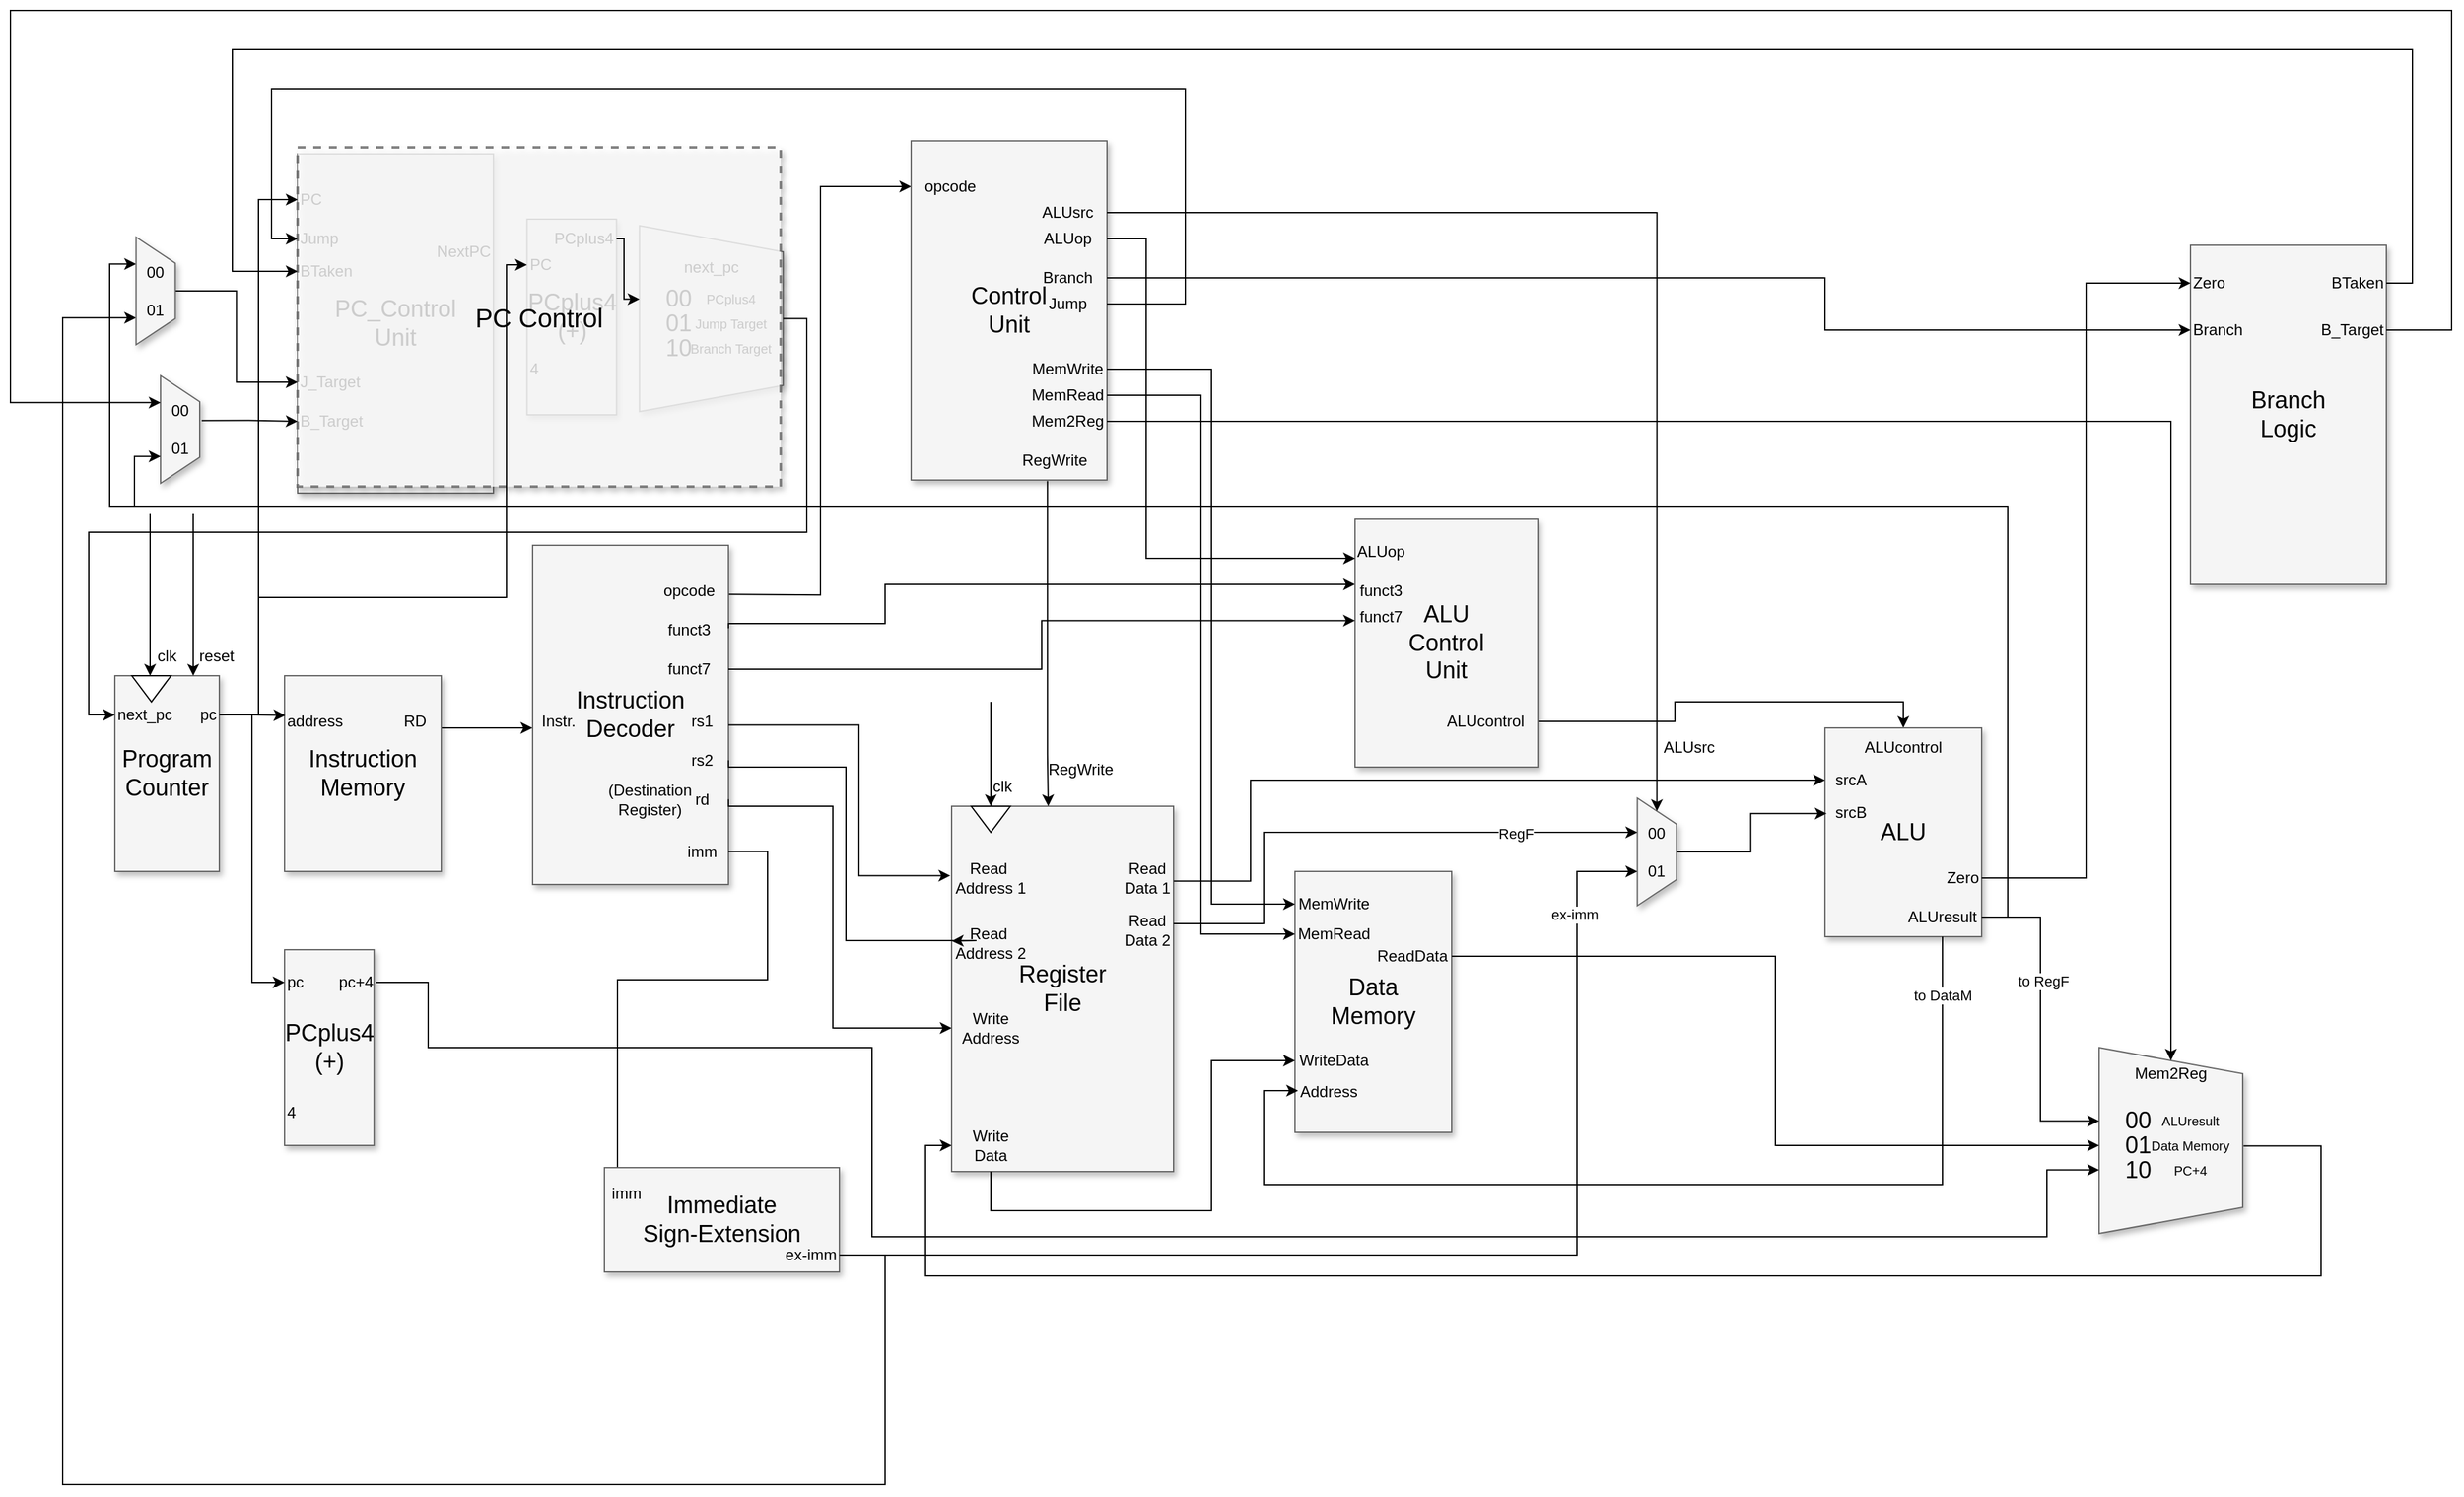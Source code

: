 <mxfile version="25.0.3">
  <diagram name="Page-1" id="90a13364-a465-7bf4-72fc-28e22215d7a0">
    <mxGraphModel dx="1912" dy="5899" grid="1" gridSize="10" guides="1" tooltips="1" connect="1" arrows="1" fold="1" page="1" pageScale="1.5" pageWidth="4681" pageHeight="3300" background="none" math="0" shadow="0">
      <root>
        <mxCell id="0" style=";html=1;" />
        <mxCell id="1" style=";html=1;" parent="0" />
        <mxCell id="F4LApp7SRapzV72RJLrX-4" style="edgeStyle=orthogonalEdgeStyle;rounded=0;orthogonalLoop=1;jettySize=auto;html=1;entryX=0.5;entryY=0;entryDx=0;entryDy=0;exitX=1;exitY=0.5;exitDx=0;exitDy=0;" parent="1" source="F4LApp7SRapzV72RJLrX-1" target="-hvyRLRQOOJ3VwnVLbOB-57" edge="1">
          <mxGeometry relative="1" as="geometry" />
        </mxCell>
        <mxCell id="F4LApp7SRapzV72RJLrX-8" value="" style="group" parent="1" vertex="1" connectable="0">
          <mxGeometry x="1211" y="510" width="180" height="280" as="geometry" />
        </mxCell>
        <mxCell id="3a17f1ce550125da-2" value="Register&lt;div&gt;File&lt;/div&gt;" style="whiteSpace=wrap;html=1;shadow=1;fontSize=18;fillColor=#f5f5f5;strokeColor=#666666;" parent="F4LApp7SRapzV72RJLrX-8" vertex="1">
          <mxGeometry width="170" height="280" as="geometry" />
        </mxCell>
        <mxCell id="JqTOLJbfiFGYhZ1s0W8t-2" value="" style="triangle;whiteSpace=wrap;html=1;rotation=90;" parent="F4LApp7SRapzV72RJLrX-8" vertex="1">
          <mxGeometry x="20" y="-5" width="20" height="30" as="geometry" />
        </mxCell>
        <mxCell id="JqTOLJbfiFGYhZ1s0W8t-5" value="Read&amp;nbsp;&lt;div&gt;Address 1&lt;/div&gt;" style="text;html=1;align=center;verticalAlign=middle;whiteSpace=wrap;rounded=0;" parent="F4LApp7SRapzV72RJLrX-8" vertex="1">
          <mxGeometry y="40" width="60" height="30" as="geometry" />
        </mxCell>
        <mxCell id="JqTOLJbfiFGYhZ1s0W8t-8" value="Read&amp;nbsp;&lt;div&gt;Address 2&lt;/div&gt;" style="text;html=1;align=center;verticalAlign=middle;whiteSpace=wrap;rounded=0;" parent="F4LApp7SRapzV72RJLrX-8" vertex="1">
          <mxGeometry y="90" width="60" height="30" as="geometry" />
        </mxCell>
        <mxCell id="JqTOLJbfiFGYhZ1s0W8t-10" value="Write&lt;div&gt;Address&lt;/div&gt;" style="text;html=1;align=center;verticalAlign=middle;whiteSpace=wrap;rounded=0;" parent="F4LApp7SRapzV72RJLrX-8" vertex="1">
          <mxGeometry y="150" width="60" height="40" as="geometry" />
        </mxCell>
        <mxCell id="JqTOLJbfiFGYhZ1s0W8t-13" value="Write&lt;div&gt;Data&lt;/div&gt;" style="text;html=1;align=center;verticalAlign=middle;whiteSpace=wrap;rounded=0;" parent="F4LApp7SRapzV72RJLrX-8" vertex="1">
          <mxGeometry y="240" width="60" height="40" as="geometry" />
        </mxCell>
        <mxCell id="JqTOLJbfiFGYhZ1s0W8t-16" value="Read&lt;br&gt;Data 1" style="text;html=1;align=center;verticalAlign=middle;whiteSpace=wrap;rounded=0;" parent="F4LApp7SRapzV72RJLrX-8" vertex="1">
          <mxGeometry x="120" y="40" width="60" height="30" as="geometry" />
        </mxCell>
        <mxCell id="JqTOLJbfiFGYhZ1s0W8t-17" value="Read&lt;br&gt;Data 2" style="text;html=1;align=center;verticalAlign=middle;whiteSpace=wrap;rounded=0;" parent="F4LApp7SRapzV72RJLrX-8" vertex="1">
          <mxGeometry x="120" y="80" width="60" height="30" as="geometry" />
        </mxCell>
        <mxCell id="JqTOLJbfiFGYhZ1s0W8t-6" style="edgeStyle=orthogonalEdgeStyle;rounded=0;orthogonalLoop=1;jettySize=auto;html=1;exitX=0.5;exitY=1;exitDx=0;exitDy=0;" parent="F4LApp7SRapzV72RJLrX-8" source="JqTOLJbfiFGYhZ1s0W8t-5" target="JqTOLJbfiFGYhZ1s0W8t-5" edge="1">
          <mxGeometry relative="1" as="geometry" />
        </mxCell>
        <mxCell id="F4LApp7SRapzV72RJLrX-10" value="" style="group" parent="1" vertex="1" connectable="0">
          <mxGeometry x="1211" y="426" width="60" height="84" as="geometry" />
        </mxCell>
        <mxCell id="JqTOLJbfiFGYhZ1s0W8t-1" value="" style="edgeStyle=elbowEdgeStyle;rounded=0;html=1;startArrow=none;startFill=0;jettySize=auto;orthogonalLoop=1;fontSize=18;elbow=vertical;entryX=0;entryY=0.5;entryDx=0;entryDy=0;" parent="F4LApp7SRapzV72RJLrX-10" target="JqTOLJbfiFGYhZ1s0W8t-2" edge="1">
          <mxGeometry relative="1" as="geometry">
            <Array as="points">
              <mxPoint x="29" y="30" />
            </Array>
            <mxPoint x="30" y="4" as="sourcePoint" />
            <mxPoint x="19" y="54" as="targetPoint" />
          </mxGeometry>
        </mxCell>
        <mxCell id="F4LApp7SRapzV72RJLrX-15" value="" style="group" parent="1" vertex="1" connectable="0">
          <mxGeometry x="1900" y="710" width="316.25" height="120" as="geometry" />
        </mxCell>
        <mxCell id="-hvyRLRQOOJ3VwnVLbOB-45" value="" style="group" parent="F4LApp7SRapzV72RJLrX-15" vertex="1" connectable="0">
          <mxGeometry x="190" width="126.25" height="120" as="geometry" />
        </mxCell>
        <mxCell id="F4LApp7SRapzV72RJLrX-11" value="" style="group" parent="-hvyRLRQOOJ3VwnVLbOB-45" vertex="1" connectable="0">
          <mxGeometry x="-3.553e-15" width="126.25" height="120" as="geometry" />
        </mxCell>
        <mxCell id="-hvyRLRQOOJ3VwnVLbOB-44" value="&lt;div&gt;&lt;br&gt;&lt;/div&gt;" style="text;html=1;align=center;verticalAlign=middle;whiteSpace=wrap;rounded=0;fontFamily=Helvetica;fontSize=18;fontColor=default;" parent="F4LApp7SRapzV72RJLrX-11" vertex="1">
          <mxGeometry x="3.553e-15" y="50" width="60" height="30" as="geometry" />
        </mxCell>
        <mxCell id="F4LApp7SRapzV72RJLrX-90" value="" style="group" parent="F4LApp7SRapzV72RJLrX-11" vertex="1" connectable="0">
          <mxGeometry width="126.25" height="120" as="geometry" />
        </mxCell>
        <mxCell id="-hvyRLRQOOJ3VwnVLbOB-43" value="" style="shape=trapezoid;perimeter=trapezoidPerimeter;whiteSpace=wrap;html=1;fixedSize=1;shadow=1;strokeColor=#666666;align=center;verticalAlign=middle;fontFamily=Helvetica;fontSize=18;fontColor=default;fillColor=#f5f5f5;rotation=90;" parent="F4LApp7SRapzV72RJLrX-90" vertex="1">
          <mxGeometry x="-16.25" y="1.25" width="142.5" height="110" as="geometry" />
        </mxCell>
        <mxCell id="F4LApp7SRapzV72RJLrX-87" value="&lt;span style=&quot;font-size: 18px;&quot;&gt;00&lt;/span&gt;" style="text;html=1;align=center;verticalAlign=middle;whiteSpace=wrap;rounded=0;" parent="F4LApp7SRapzV72RJLrX-90" vertex="1">
          <mxGeometry y="30" width="60" height="22.5" as="geometry" />
        </mxCell>
        <mxCell id="F4LApp7SRapzV72RJLrX-88" value="&lt;span style=&quot;font-size: 18px;&quot;&gt;01&lt;/span&gt;" style="text;html=1;align=center;verticalAlign=middle;whiteSpace=wrap;rounded=0;" parent="F4LApp7SRapzV72RJLrX-90" vertex="1">
          <mxGeometry y="48.75" width="60" height="22.5" as="geometry" />
        </mxCell>
        <mxCell id="F4LApp7SRapzV72RJLrX-89" value="&lt;span style=&quot;font-size: 18px;&quot;&gt;10&lt;/span&gt;" style="text;html=1;align=center;verticalAlign=middle;whiteSpace=wrap;rounded=0;" parent="F4LApp7SRapzV72RJLrX-90" vertex="1">
          <mxGeometry y="67.5" width="60" height="22.5" as="geometry" />
        </mxCell>
        <mxCell id="F4LApp7SRapzV72RJLrX-91" value="&lt;font style=&quot;font-size: 10px;&quot;&gt;ALUresult&lt;/font&gt;" style="text;html=1;align=center;verticalAlign=middle;whiteSpace=wrap;rounded=0;" parent="F4LApp7SRapzV72RJLrX-90" vertex="1">
          <mxGeometry x="40" y="30" width="60" height="22.5" as="geometry" />
        </mxCell>
        <mxCell id="F4LApp7SRapzV72RJLrX-92" value="&lt;font style=&quot;font-size: 10px;&quot;&gt;Data Memory&lt;/font&gt;" style="text;html=1;align=center;verticalAlign=middle;whiteSpace=wrap;rounded=0;" parent="F4LApp7SRapzV72RJLrX-90" vertex="1">
          <mxGeometry x="35" y="48.75" width="70" height="22.5" as="geometry" />
        </mxCell>
        <mxCell id="F4LApp7SRapzV72RJLrX-93" value="&lt;span style=&quot;font-size: 10px;&quot;&gt;PC+4&lt;/span&gt;" style="text;html=1;align=center;verticalAlign=middle;whiteSpace=wrap;rounded=0;" parent="F4LApp7SRapzV72RJLrX-90" vertex="1">
          <mxGeometry x="35" y="67.5" width="70" height="22.5" as="geometry" />
        </mxCell>
        <mxCell id="laC3dYbV331lfGwgBf-x-39" value="Mem2Reg" style="text;html=1;align=center;verticalAlign=middle;whiteSpace=wrap;rounded=0;" parent="F4LApp7SRapzV72RJLrX-90" vertex="1">
          <mxGeometry x="25" y="-10" width="60" height="30" as="geometry" />
        </mxCell>
        <mxCell id="F4LApp7SRapzV72RJLrX-17" value="" style="group" parent="1" vertex="1" connectable="0">
          <mxGeometry x="880" y="310" width="280" height="370" as="geometry" />
        </mxCell>
        <mxCell id="-hvyRLRQOOJ3VwnVLbOB-4" style="edgeStyle=orthogonalEdgeStyle;rounded=0;orthogonalLoop=1;jettySize=auto;html=1;entryX=0;entryY=0.5;entryDx=0;entryDy=0;" parent="F4LApp7SRapzV72RJLrX-17" target="-hvyRLRQOOJ3VwnVLbOB-49" edge="1">
          <mxGeometry relative="1" as="geometry">
            <mxPoint x="210" y="37.62" as="targetPoint" />
            <mxPoint x="160" y="37.62" as="sourcePoint" />
          </mxGeometry>
        </mxCell>
        <mxCell id="-hvyRLRQOOJ3VwnVLbOB-1" value="Instruction&lt;div&gt;Decoder&lt;/div&gt;" style="whiteSpace=wrap;html=1;shadow=1;fontSize=18;fillColor=#f5f5f5;strokeColor=#666666;" parent="F4LApp7SRapzV72RJLrX-17" vertex="1">
          <mxGeometry x="10" width="150" height="260" as="geometry" />
        </mxCell>
        <mxCell id="-hvyRLRQOOJ3VwnVLbOB-2" value="Instr." style="text;html=1;align=center;verticalAlign=middle;whiteSpace=wrap;rounded=0;" parent="F4LApp7SRapzV72RJLrX-17" vertex="1">
          <mxGeometry y="120" width="60" height="30" as="geometry" />
        </mxCell>
        <mxCell id="-hvyRLRQOOJ3VwnVLbOB-6" value="opcode" style="text;html=1;align=center;verticalAlign=middle;whiteSpace=wrap;rounded=0;" parent="F4LApp7SRapzV72RJLrX-17" vertex="1">
          <mxGeometry x="100" y="20" width="60" height="30" as="geometry" />
        </mxCell>
        <mxCell id="-hvyRLRQOOJ3VwnVLbOB-7" value="rs1" style="text;html=1;align=center;verticalAlign=middle;whiteSpace=wrap;rounded=0;" parent="F4LApp7SRapzV72RJLrX-17" vertex="1">
          <mxGeometry x="110" y="120" width="60" height="30" as="geometry" />
        </mxCell>
        <mxCell id="-hvyRLRQOOJ3VwnVLbOB-8" value="rs2" style="text;html=1;align=center;verticalAlign=middle;whiteSpace=wrap;rounded=0;" parent="F4LApp7SRapzV72RJLrX-17" vertex="1">
          <mxGeometry x="110" y="150" width="60" height="30" as="geometry" />
        </mxCell>
        <mxCell id="-hvyRLRQOOJ3VwnVLbOB-9" value="rd" style="text;html=1;align=center;verticalAlign=middle;whiteSpace=wrap;rounded=0;" parent="F4LApp7SRapzV72RJLrX-17" vertex="1">
          <mxGeometry x="110" y="180" width="60" height="30" as="geometry" />
        </mxCell>
        <mxCell id="-hvyRLRQOOJ3VwnVLbOB-10" value="imm" style="text;html=1;align=center;verticalAlign=middle;whiteSpace=wrap;rounded=0;" parent="F4LApp7SRapzV72RJLrX-17" vertex="1">
          <mxGeometry x="110" y="220" width="60" height="30" as="geometry" />
        </mxCell>
        <mxCell id="-hvyRLRQOOJ3VwnVLbOB-11" value="funct3" style="text;html=1;align=center;verticalAlign=middle;whiteSpace=wrap;rounded=0;" parent="F4LApp7SRapzV72RJLrX-17" vertex="1">
          <mxGeometry x="100" y="50" width="60" height="30" as="geometry" />
        </mxCell>
        <mxCell id="-hvyRLRQOOJ3VwnVLbOB-12" value="funct7" style="text;html=1;align=center;verticalAlign=middle;whiteSpace=wrap;rounded=0;" parent="F4LApp7SRapzV72RJLrX-17" vertex="1">
          <mxGeometry x="100" y="80" width="60" height="30" as="geometry" />
        </mxCell>
        <mxCell id="-hvyRLRQOOJ3VwnVLbOB-13" style="edgeStyle=orthogonalEdgeStyle;rounded=0;orthogonalLoop=1;jettySize=auto;html=1;entryX=0.167;entryY=0.333;entryDx=0;entryDy=0;entryPerimeter=0;" parent="F4LApp7SRapzV72RJLrX-17" target="-hvyRLRQOOJ3VwnVLbOB-64" edge="1">
          <mxGeometry relative="1" as="geometry">
            <mxPoint x="210" y="63.62" as="targetPoint" />
            <mxPoint x="160" y="63.62" as="sourcePoint" />
            <Array as="points">
              <mxPoint x="160" y="60" />
              <mxPoint x="280" y="60" />
              <mxPoint x="280" y="30" />
            </Array>
          </mxGeometry>
        </mxCell>
        <mxCell id="-hvyRLRQOOJ3VwnVLbOB-17" style="edgeStyle=orthogonalEdgeStyle;rounded=0;orthogonalLoop=1;jettySize=auto;html=1;entryX=-0.006;entryY=0.19;entryDx=0;entryDy=0;entryPerimeter=0;" parent="F4LApp7SRapzV72RJLrX-17" target="3a17f1ce550125da-2" edge="1">
          <mxGeometry relative="1" as="geometry">
            <mxPoint x="210.0" y="137.81" as="targetPoint" />
            <mxPoint x="160" y="137.81" as="sourcePoint" />
            <Array as="points">
              <mxPoint x="260" y="138" />
              <mxPoint x="260" y="253" />
            </Array>
          </mxGeometry>
        </mxCell>
        <mxCell id="-hvyRLRQOOJ3VwnVLbOB-18" style="edgeStyle=orthogonalEdgeStyle;rounded=0;orthogonalLoop=1;jettySize=auto;html=1;entryX=0.001;entryY=0.369;entryDx=0;entryDy=0;entryPerimeter=0;" parent="F4LApp7SRapzV72RJLrX-17" target="3a17f1ce550125da-2" edge="1">
          <mxGeometry relative="1" as="geometry">
            <mxPoint x="310" y="290" as="targetPoint" />
            <mxPoint x="160" y="164.81" as="sourcePoint" />
            <Array as="points">
              <mxPoint x="160" y="170" />
              <mxPoint x="250" y="170" />
              <mxPoint x="250" y="303" />
              <mxPoint x="350" y="303" />
            </Array>
          </mxGeometry>
        </mxCell>
        <mxCell id="-hvyRLRQOOJ3VwnVLbOB-19" style="edgeStyle=orthogonalEdgeStyle;rounded=0;orthogonalLoop=1;jettySize=auto;html=1;entryX=0;entryY=0.5;entryDx=0;entryDy=0;" parent="F4LApp7SRapzV72RJLrX-17" target="JqTOLJbfiFGYhZ1s0W8t-10" edge="1">
          <mxGeometry relative="1" as="geometry">
            <mxPoint x="210.0" y="194.81" as="targetPoint" />
            <mxPoint x="160" y="194.81" as="sourcePoint" />
            <Array as="points">
              <mxPoint x="160" y="200" />
              <mxPoint x="240" y="200" />
              <mxPoint x="240" y="370" />
            </Array>
          </mxGeometry>
        </mxCell>
        <mxCell id="-hvyRLRQOOJ3VwnVLbOB-20" style="edgeStyle=orthogonalEdgeStyle;rounded=0;orthogonalLoop=1;jettySize=auto;html=1;entryX=0;entryY=0.25;entryDx=0;entryDy=0;" parent="F4LApp7SRapzV72RJLrX-17" target="laC3dYbV331lfGwgBf-x-15" edge="1">
          <mxGeometry relative="1" as="geometry">
            <mxPoint x="210.0" y="234.81" as="targetPoint" />
            <mxPoint x="160" y="234.81" as="sourcePoint" />
            <Array as="points">
              <mxPoint x="190" y="235" />
              <mxPoint x="190" y="333" />
              <mxPoint x="75" y="333" />
              <mxPoint x="75" y="497" />
            </Array>
          </mxGeometry>
        </mxCell>
        <mxCell id="-hvyRLRQOOJ3VwnVLbOB-21" value="(Destination&lt;div&gt;Register)&lt;/div&gt;" style="text;html=1;align=center;verticalAlign=middle;whiteSpace=wrap;rounded=0;" parent="F4LApp7SRapzV72RJLrX-17" vertex="1">
          <mxGeometry x="70" y="180" width="60" height="30" as="geometry" />
        </mxCell>
        <mxCell id="3a17f1ce550125da-20" style="edgeStyle=elbowEdgeStyle;rounded=0;html=1;startArrow=none;startFill=0;jettySize=auto;orthogonalLoop=1;fontSize=18;elbow=vertical;entryX=-0.001;entryY=0.538;entryDx=0;entryDy=0;entryPerimeter=0;" parent="1" source="0RyyWnerKbfPe0gcl8zv-1" target="-hvyRLRQOOJ3VwnVLbOB-1" edge="1">
          <mxGeometry relative="1" as="geometry">
            <Array as="points">
              <mxPoint x="860" y="450" />
              <mxPoint x="970" y="480" />
            </Array>
            <mxPoint x="864" y="446" as="targetPoint" />
          </mxGeometry>
        </mxCell>
        <mxCell id="F4LApp7SRapzV72RJLrX-21" value="" style="group" parent="1" vertex="1" connectable="0">
          <mxGeometry x="489" y="286" width="189" height="274" as="geometry" />
        </mxCell>
        <mxCell id="3a17f1ce550125da-8" value="Program&lt;div&gt;Counter&lt;/div&gt;" style="whiteSpace=wrap;html=1;shadow=1;fontSize=18;fillColor=#f5f5f5;strokeColor=#666666;" parent="F4LApp7SRapzV72RJLrX-21" vertex="1">
          <mxGeometry x="81" y="124" width="80" height="150" as="geometry" />
        </mxCell>
        <mxCell id="0RyyWnerKbfPe0gcl8zv-7" value="next_pc" style="text;html=1;align=left;verticalAlign=middle;whiteSpace=wrap;rounded=0;" parent="F4LApp7SRapzV72RJLrX-21" vertex="1">
          <mxGeometry x="81" y="139" width="60" height="30" as="geometry" />
        </mxCell>
        <mxCell id="0RyyWnerKbfPe0gcl8zv-8" value="pc" style="text;html=1;align=right;verticalAlign=middle;whiteSpace=wrap;rounded=0;" parent="F4LApp7SRapzV72RJLrX-21" vertex="1">
          <mxGeometry x="101" y="139" width="60" height="30" as="geometry" />
        </mxCell>
        <mxCell id="0RyyWnerKbfPe0gcl8zv-11" value="" style="triangle;whiteSpace=wrap;html=1;rotation=90;" parent="F4LApp7SRapzV72RJLrX-21" vertex="1">
          <mxGeometry x="99" y="119" width="20" height="30" as="geometry" />
        </mxCell>
        <mxCell id="F4LApp7SRapzV72RJLrX-19" value="" style="group" parent="F4LApp7SRapzV72RJLrX-21" vertex="1" connectable="0">
          <mxGeometry x="91" width="60" height="124" as="geometry" />
        </mxCell>
        <mxCell id="0RyyWnerKbfPe0gcl8zv-10" value="" style="edgeStyle=elbowEdgeStyle;rounded=0;html=1;startArrow=none;startFill=0;jettySize=auto;orthogonalLoop=1;fontSize=18;elbow=vertical;entryX=0.25;entryY=0;entryDx=0;entryDy=0;" parent="F4LApp7SRapzV72RJLrX-19" edge="1">
          <mxGeometry relative="1" as="geometry">
            <Array as="points">
              <mxPoint x="30" y="104" />
            </Array>
            <mxPoint x="17" as="sourcePoint" />
            <mxPoint x="17" y="124" as="targetPoint" />
          </mxGeometry>
        </mxCell>
        <mxCell id="0RyyWnerKbfPe0gcl8zv-12" value="clk" style="text;html=1;align=center;verticalAlign=middle;whiteSpace=wrap;rounded=0;" parent="F4LApp7SRapzV72RJLrX-19" vertex="1">
          <mxGeometry y="94" width="60" height="30" as="geometry" />
        </mxCell>
        <mxCell id="F4LApp7SRapzV72RJLrX-20" value="" style="group" parent="F4LApp7SRapzV72RJLrX-21" vertex="1" connectable="0">
          <mxGeometry x="129" width="60" height="124" as="geometry" />
        </mxCell>
        <mxCell id="0RyyWnerKbfPe0gcl8zv-13" value="" style="edgeStyle=elbowEdgeStyle;rounded=0;html=1;startArrow=none;startFill=0;jettySize=auto;orthogonalLoop=1;fontSize=18;elbow=vertical;entryX=0.75;entryY=0;entryDx=0;entryDy=0;" parent="F4LApp7SRapzV72RJLrX-20" target="3a17f1ce550125da-8" edge="1">
          <mxGeometry relative="1" as="geometry">
            <Array as="points" />
            <mxPoint x="12" as="sourcePoint" />
            <mxPoint x="67" y="70" as="targetPoint" />
          </mxGeometry>
        </mxCell>
        <mxCell id="0RyyWnerKbfPe0gcl8zv-14" value="reset" style="text;html=1;align=center;verticalAlign=middle;whiteSpace=wrap;rounded=0;" parent="F4LApp7SRapzV72RJLrX-20" vertex="1">
          <mxGeometry y="94" width="60" height="30" as="geometry" />
        </mxCell>
        <mxCell id="F4LApp7SRapzV72RJLrX-22" value="" style="group" parent="1" vertex="1" connectable="0">
          <mxGeometry x="690" y="410" width="140" height="150" as="geometry" />
        </mxCell>
        <mxCell id="0RyyWnerKbfPe0gcl8zv-1" value="Instruction&lt;div&gt;Memory&lt;/div&gt;" style="whiteSpace=wrap;html=1;shadow=1;fontSize=18;fillColor=#f5f5f5;strokeColor=#666666;" parent="F4LApp7SRapzV72RJLrX-22" vertex="1">
          <mxGeometry x="10" width="120" height="150" as="geometry" />
        </mxCell>
        <mxCell id="0RyyWnerKbfPe0gcl8zv-3" value="address" style="text;html=1;align=left;verticalAlign=middle;whiteSpace=wrap;rounded=0;" parent="F4LApp7SRapzV72RJLrX-22" vertex="1">
          <mxGeometry x="10" y="20" width="60" height="30" as="geometry" />
        </mxCell>
        <mxCell id="0RyyWnerKbfPe0gcl8zv-4" value="RD" style="text;html=1;align=center;verticalAlign=middle;whiteSpace=wrap;rounded=0;" parent="F4LApp7SRapzV72RJLrX-22" vertex="1">
          <mxGeometry x="80" y="20" width="60" height="30" as="geometry" />
        </mxCell>
        <mxCell id="F4LApp7SRapzV72RJLrX-28" value="" style="group" parent="1" vertex="1" connectable="0">
          <mxGeometry x="1180" width="180" height="510" as="geometry" />
        </mxCell>
        <mxCell id="-hvyRLRQOOJ3VwnVLbOB-47" value="Control&lt;div&gt;Unit&lt;/div&gt;" style="whiteSpace=wrap;html=1;shadow=1;fontSize=18;fillColor=#f5f5f5;strokeColor=#666666;" parent="F4LApp7SRapzV72RJLrX-28" vertex="1">
          <mxGeometry width="150" height="260" as="geometry" />
        </mxCell>
        <mxCell id="-hvyRLRQOOJ3VwnVLbOB-48" value="RegWrite" style="text;html=1;align=center;verticalAlign=middle;whiteSpace=wrap;rounded=0;" parent="F4LApp7SRapzV72RJLrX-28" vertex="1">
          <mxGeometry x="80" y="230" width="60" height="30" as="geometry" />
        </mxCell>
        <mxCell id="-hvyRLRQOOJ3VwnVLbOB-49" value="opcode" style="text;html=1;align=center;verticalAlign=middle;whiteSpace=wrap;rounded=0;" parent="F4LApp7SRapzV72RJLrX-28" vertex="1">
          <mxGeometry y="20" width="60" height="30" as="geometry" />
        </mxCell>
        <mxCell id="-hvyRLRQOOJ3VwnVLbOB-59" value="ALUop" style="text;html=1;align=center;verticalAlign=middle;whiteSpace=wrap;rounded=0;" parent="F4LApp7SRapzV72RJLrX-28" vertex="1">
          <mxGeometry x="90" y="60" width="60" height="30" as="geometry" />
        </mxCell>
        <mxCell id="F4LApp7SRapzV72RJLrX-9" value="" style="group" parent="F4LApp7SRapzV72RJLrX-28" vertex="1" connectable="0">
          <mxGeometry x="100" y="466.5" width="60" height="43.5" as="geometry" />
        </mxCell>
        <mxCell id="F4LApp7SRapzV72RJLrX-7" value="" style="group" parent="F4LApp7SRapzV72RJLrX-9" vertex="1" connectable="0">
          <mxGeometry width="60" height="37" as="geometry" />
        </mxCell>
        <mxCell id="JqTOLJbfiFGYhZ1s0W8t-15" value="RegWrite" style="text;html=1;align=center;verticalAlign=middle;whiteSpace=wrap;rounded=0;" parent="F4LApp7SRapzV72RJLrX-7" vertex="1">
          <mxGeometry width="60" height="30" as="geometry" />
        </mxCell>
        <mxCell id="JqTOLJbfiFGYhZ1s0W8t-14" value="" style="edgeStyle=elbowEdgeStyle;rounded=0;html=1;startArrow=none;startFill=0;jettySize=auto;orthogonalLoop=1;fontSize=18;elbow=vertical;exitX=0.696;exitY=1.003;exitDx=0;exitDy=0;exitPerimeter=0;" parent="F4LApp7SRapzV72RJLrX-9" source="-hvyRLRQOOJ3VwnVLbOB-47" edge="1">
          <mxGeometry relative="1" as="geometry">
            <Array as="points">
              <mxPoint x="10" y="3.5" />
            </Array>
            <mxPoint x="1" y="-96.5" as="sourcePoint" />
            <mxPoint x="5" y="43.5" as="targetPoint" />
          </mxGeometry>
        </mxCell>
        <mxCell id="JqTOLJbfiFGYhZ1s0W8t-3" value="clk" style="text;html=1;align=center;verticalAlign=middle;whiteSpace=wrap;rounded=0;" parent="F4LApp7SRapzV72RJLrX-28" vertex="1">
          <mxGeometry x="40" y="480" width="60" height="30" as="geometry" />
        </mxCell>
        <mxCell id="F4LApp7SRapzV72RJLrX-56" value="MemRead" style="text;html=1;align=center;verticalAlign=middle;whiteSpace=wrap;rounded=0;" parent="F4LApp7SRapzV72RJLrX-28" vertex="1">
          <mxGeometry x="90" y="180" width="60" height="30" as="geometry" />
        </mxCell>
        <mxCell id="F4LApp7SRapzV72RJLrX-73" value="MemWrite" style="text;html=1;align=center;verticalAlign=middle;whiteSpace=wrap;rounded=0;" parent="F4LApp7SRapzV72RJLrX-28" vertex="1">
          <mxGeometry x="90" y="160" width="60" height="30" as="geometry" />
        </mxCell>
        <mxCell id="laC3dYbV331lfGwgBf-x-33" value="ALUsrc" style="text;html=1;align=center;verticalAlign=middle;whiteSpace=wrap;rounded=0;" parent="F4LApp7SRapzV72RJLrX-28" vertex="1">
          <mxGeometry x="90" y="40" width="60" height="30" as="geometry" />
        </mxCell>
        <mxCell id="laC3dYbV331lfGwgBf-x-37" value="Mem2Reg" style="text;html=1;align=center;verticalAlign=middle;whiteSpace=wrap;rounded=0;" parent="F4LApp7SRapzV72RJLrX-28" vertex="1">
          <mxGeometry x="90" y="200" width="60" height="30" as="geometry" />
        </mxCell>
        <mxCell id="laC3dYbV331lfGwgBf-x-40" value="Branch" style="text;html=1;align=center;verticalAlign=middle;whiteSpace=wrap;rounded=0;" parent="F4LApp7SRapzV72RJLrX-28" vertex="1">
          <mxGeometry x="90" y="90" width="60" height="30" as="geometry" />
        </mxCell>
        <mxCell id="s6hKSkpy---ewfnxM8lV-1" value="Jump" style="text;html=1;align=center;verticalAlign=middle;whiteSpace=wrap;rounded=0;" vertex="1" parent="F4LApp7SRapzV72RJLrX-28">
          <mxGeometry x="90" y="110" width="60" height="30" as="geometry" />
        </mxCell>
        <mxCell id="F4LApp7SRapzV72RJLrX-57" value="" style="group" parent="1" vertex="1" connectable="0">
          <mxGeometry x="1470" y="560" width="124" height="200" as="geometry" />
        </mxCell>
        <mxCell id="3a17f1ce550125da-4" value="Data&lt;div&gt;Memory&lt;/div&gt;" style="whiteSpace=wrap;html=1;shadow=1;fontSize=18;fillColor=#f5f5f5;strokeColor=#666666;" parent="F4LApp7SRapzV72RJLrX-57" vertex="1">
          <mxGeometry x="4" width="120" height="200" as="geometry" />
        </mxCell>
        <mxCell id="F4LApp7SRapzV72RJLrX-40" value="Address" style="text;html=1;align=center;verticalAlign=middle;whiteSpace=wrap;rounded=0;" parent="F4LApp7SRapzV72RJLrX-57" vertex="1">
          <mxGeometry y="154" width="60" height="30" as="geometry" />
        </mxCell>
        <mxCell id="F4LApp7SRapzV72RJLrX-41" value="WriteData" style="text;html=1;align=center;verticalAlign=middle;whiteSpace=wrap;rounded=0;" parent="F4LApp7SRapzV72RJLrX-57" vertex="1">
          <mxGeometry x="4" y="130" width="60" height="30" as="geometry" />
        </mxCell>
        <mxCell id="F4LApp7SRapzV72RJLrX-42" value="MemWrite" style="text;html=1;align=center;verticalAlign=middle;whiteSpace=wrap;rounded=0;" parent="F4LApp7SRapzV72RJLrX-57" vertex="1">
          <mxGeometry x="4" y="10" width="60" height="30" as="geometry" />
        </mxCell>
        <mxCell id="F4LApp7SRapzV72RJLrX-43" value="MemRead" style="text;html=1;align=center;verticalAlign=middle;whiteSpace=wrap;rounded=0;" parent="F4LApp7SRapzV72RJLrX-57" vertex="1">
          <mxGeometry x="4" y="33" width="60" height="30" as="geometry" />
        </mxCell>
        <mxCell id="F4LApp7SRapzV72RJLrX-44" value="ReadData" style="text;html=1;align=center;verticalAlign=middle;whiteSpace=wrap;rounded=0;" parent="F4LApp7SRapzV72RJLrX-57" vertex="1">
          <mxGeometry x="64" y="50" width="60" height="30" as="geometry" />
        </mxCell>
        <mxCell id="F4LApp7SRapzV72RJLrX-58" value="" style="group" parent="1" vertex="1" connectable="0">
          <mxGeometry x="1880" y="450" width="120" height="160" as="geometry" />
        </mxCell>
        <mxCell id="-hvyRLRQOOJ3VwnVLbOB-57" value="ALU" style="whiteSpace=wrap;html=1;shadow=1;fontSize=18;fillColor=#f5f5f5;strokeColor=#666666;resizeWidth=0;comic=0;rotatable=1;treeFolding=0;collapsible=0;dropTarget=0;container=0;noLabel=0;portConstraintRotation=0;gradientColor=none;" parent="F4LApp7SRapzV72RJLrX-58" vertex="1">
          <mxGeometry width="120" height="160" as="geometry" />
        </mxCell>
        <mxCell id="F4LApp7SRapzV72RJLrX-6" value="ALUcontrol" style="text;html=1;align=center;verticalAlign=middle;whiteSpace=wrap;rounded=0;" parent="F4LApp7SRapzV72RJLrX-58" vertex="1">
          <mxGeometry x="30" width="60" height="30" as="geometry" />
        </mxCell>
        <mxCell id="F4LApp7SRapzV72RJLrX-85" value="ALUresult" style="text;html=1;align=center;verticalAlign=middle;whiteSpace=wrap;rounded=0;" parent="F4LApp7SRapzV72RJLrX-58" vertex="1">
          <mxGeometry x="60" y="130" width="60" height="30" as="geometry" />
        </mxCell>
        <mxCell id="laC3dYbV331lfGwgBf-x-6" value="srcA" style="text;html=1;align=center;verticalAlign=middle;whiteSpace=wrap;rounded=0;" parent="F4LApp7SRapzV72RJLrX-58" vertex="1">
          <mxGeometry x="-10" y="25" width="60" height="30" as="geometry" />
        </mxCell>
        <mxCell id="laC3dYbV331lfGwgBf-x-7" value="srcB" style="text;html=1;align=center;verticalAlign=middle;whiteSpace=wrap;rounded=0;" parent="F4LApp7SRapzV72RJLrX-58" vertex="1">
          <mxGeometry x="-10" y="50" width="60" height="30" as="geometry" />
        </mxCell>
        <mxCell id="laC3dYbV331lfGwgBf-x-29" value="Zero" style="text;html=1;align=right;verticalAlign=middle;whiteSpace=wrap;rounded=0;" parent="F4LApp7SRapzV72RJLrX-58" vertex="1">
          <mxGeometry x="60" y="100" width="60" height="30" as="geometry" />
        </mxCell>
        <mxCell id="F4LApp7SRapzV72RJLrX-61" value="" style="group" parent="1" vertex="1" connectable="0">
          <mxGeometry x="1510" y="290" width="150" height="190" as="geometry" />
        </mxCell>
        <mxCell id="-hvyRLRQOOJ3VwnVLbOB-56" value="ALU&lt;div&gt;Control&lt;/div&gt;&lt;div&gt;Unit&lt;/div&gt;" style="whiteSpace=wrap;html=1;shadow=1;fontSize=18;fillColor=#f5f5f5;strokeColor=#666666;" parent="F4LApp7SRapzV72RJLrX-61" vertex="1">
          <mxGeometry x="10" width="140" height="190" as="geometry" />
        </mxCell>
        <mxCell id="-hvyRLRQOOJ3VwnVLbOB-61" value="ALUop" style="text;html=1;align=center;verticalAlign=middle;whiteSpace=wrap;rounded=0;" parent="F4LApp7SRapzV72RJLrX-61" vertex="1">
          <mxGeometry y="10" width="60" height="30" as="geometry" />
        </mxCell>
        <mxCell id="-hvyRLRQOOJ3VwnVLbOB-64" value="funct3" style="text;html=1;align=center;verticalAlign=middle;whiteSpace=wrap;rounded=0;" parent="F4LApp7SRapzV72RJLrX-61" vertex="1">
          <mxGeometry y="40" width="60" height="30" as="geometry" />
        </mxCell>
        <mxCell id="-hvyRLRQOOJ3VwnVLbOB-65" value="funct7" style="text;html=1;align=center;verticalAlign=middle;whiteSpace=wrap;rounded=0;" parent="F4LApp7SRapzV72RJLrX-61" vertex="1">
          <mxGeometry y="60" width="60" height="30" as="geometry" />
        </mxCell>
        <mxCell id="F4LApp7SRapzV72RJLrX-1" value="ALUcontrol" style="text;html=1;align=center;verticalAlign=middle;whiteSpace=wrap;rounded=0;" parent="F4LApp7SRapzV72RJLrX-61" vertex="1">
          <mxGeometry x="80" y="140" width="60" height="30" as="geometry" />
        </mxCell>
        <mxCell id="-hvyRLRQOOJ3VwnVLbOB-15" style="edgeStyle=orthogonalEdgeStyle;rounded=0;orthogonalLoop=1;jettySize=auto;html=1;entryX=0;entryY=0.409;entryDx=0;entryDy=0;entryPerimeter=0;" parent="1" source="-hvyRLRQOOJ3VwnVLbOB-12" target="-hvyRLRQOOJ3VwnVLbOB-56" edge="1">
          <mxGeometry relative="1" as="geometry">
            <mxPoint x="1060.0" y="402" as="targetPoint" />
          </mxGeometry>
        </mxCell>
        <mxCell id="-hvyRLRQOOJ3VwnVLbOB-66" style="edgeStyle=orthogonalEdgeStyle;rounded=0;orthogonalLoop=1;jettySize=auto;html=1;entryX=0.167;entryY=0.667;entryDx=0;entryDy=0;entryPerimeter=0;fontFamily=Helvetica;fontSize=18;fontColor=default;" parent="1" source="-hvyRLRQOOJ3VwnVLbOB-59" target="-hvyRLRQOOJ3VwnVLbOB-61" edge="1">
          <mxGeometry relative="1" as="geometry">
            <Array as="points">
              <mxPoint x="1360" y="75" />
              <mxPoint x="1360" y="320" />
            </Array>
          </mxGeometry>
        </mxCell>
        <mxCell id="F4LApp7SRapzV72RJLrX-75" style="edgeStyle=orthogonalEdgeStyle;rounded=0;orthogonalLoop=1;jettySize=auto;html=1;entryX=0;entryY=0.5;entryDx=0;entryDy=0;" parent="1" source="F4LApp7SRapzV72RJLrX-56" target="F4LApp7SRapzV72RJLrX-43" edge="1">
          <mxGeometry relative="1" as="geometry" />
        </mxCell>
        <mxCell id="F4LApp7SRapzV72RJLrX-78" style="edgeStyle=orthogonalEdgeStyle;rounded=0;orthogonalLoop=1;jettySize=auto;html=1;entryX=0;entryY=0.5;entryDx=0;entryDy=0;" parent="1" source="F4LApp7SRapzV72RJLrX-44" target="F4LApp7SRapzV72RJLrX-88" edge="1">
          <mxGeometry relative="1" as="geometry">
            <mxPoint x="2030" y="720" as="targetPoint" />
          </mxGeometry>
        </mxCell>
        <mxCell id="F4LApp7SRapzV72RJLrX-95" style="edgeStyle=orthogonalEdgeStyle;rounded=0;orthogonalLoop=1;jettySize=auto;html=1;entryX=0;entryY=0.5;entryDx=0;entryDy=0;exitX=0.529;exitY=-0.006;exitDx=0;exitDy=0;exitPerimeter=0;" parent="1" source="-hvyRLRQOOJ3VwnVLbOB-43" target="JqTOLJbfiFGYhZ1s0W8t-13" edge="1">
          <mxGeometry relative="1" as="geometry">
            <Array as="points">
              <mxPoint x="2260" y="770" />
              <mxPoint x="2260" y="870" />
              <mxPoint x="1191" y="870" />
              <mxPoint x="1191" y="770" />
            </Array>
          </mxGeometry>
        </mxCell>
        <mxCell id="laC3dYbV331lfGwgBf-x-2" style="edgeStyle=orthogonalEdgeStyle;rounded=0;orthogonalLoop=1;jettySize=auto;html=1;entryX=0;entryY=0.5;entryDx=0;entryDy=0;" parent="1" source="F4LApp7SRapzV72RJLrX-85" target="F4LApp7SRapzV72RJLrX-87" edge="1">
          <mxGeometry relative="1" as="geometry" />
        </mxCell>
        <mxCell id="laC3dYbV331lfGwgBf-x-4" value="to RegF" style="edgeLabel;html=1;align=center;verticalAlign=middle;resizable=0;points=[];" parent="laC3dYbV331lfGwgBf-x-2" vertex="1" connectable="0">
          <mxGeometry x="-0.242" y="2" relative="1" as="geometry">
            <mxPoint as="offset" />
          </mxGeometry>
        </mxCell>
        <mxCell id="laC3dYbV331lfGwgBf-x-3" style="edgeStyle=orthogonalEdgeStyle;rounded=0;orthogonalLoop=1;jettySize=auto;html=1;entryX=0.02;entryY=0.84;entryDx=0;entryDy=0;entryPerimeter=0;" parent="1" source="F4LApp7SRapzV72RJLrX-85" target="3a17f1ce550125da-4" edge="1">
          <mxGeometry relative="1" as="geometry">
            <Array as="points">
              <mxPoint x="1970" y="800" />
              <mxPoint x="1450" y="800" />
              <mxPoint x="1450" y="728" />
            </Array>
          </mxGeometry>
        </mxCell>
        <mxCell id="laC3dYbV331lfGwgBf-x-5" value="to DataM" style="edgeLabel;html=1;align=center;verticalAlign=middle;resizable=0;points=[];" parent="laC3dYbV331lfGwgBf-x-3" vertex="1" connectable="0">
          <mxGeometry x="-0.89" relative="1" as="geometry">
            <mxPoint as="offset" />
          </mxGeometry>
        </mxCell>
        <mxCell id="laC3dYbV331lfGwgBf-x-8" style="edgeStyle=orthogonalEdgeStyle;rounded=0;orthogonalLoop=1;jettySize=auto;html=1;entryX=0;entryY=0.25;entryDx=0;entryDy=0;exitX=1.001;exitY=0.205;exitDx=0;exitDy=0;exitPerimeter=0;" parent="1" source="3a17f1ce550125da-2" target="-hvyRLRQOOJ3VwnVLbOB-57" edge="1">
          <mxGeometry relative="1" as="geometry">
            <Array as="points">
              <mxPoint x="1440" y="567" />
              <mxPoint x="1440" y="490" />
            </Array>
          </mxGeometry>
        </mxCell>
        <mxCell id="laC3dYbV331lfGwgBf-x-9" style="edgeStyle=orthogonalEdgeStyle;rounded=0;orthogonalLoop=1;jettySize=auto;html=1;entryX=0;entryY=0.5;entryDx=0;entryDy=0;" parent="1" source="JqTOLJbfiFGYhZ1s0W8t-13" target="F4LApp7SRapzV72RJLrX-41" edge="1">
          <mxGeometry relative="1" as="geometry">
            <Array as="points">
              <mxPoint x="1241" y="820" />
              <mxPoint x="1410" y="820" />
              <mxPoint x="1410" y="705" />
            </Array>
          </mxGeometry>
        </mxCell>
        <mxCell id="laC3dYbV331lfGwgBf-x-10" style="edgeStyle=orthogonalEdgeStyle;rounded=0;orthogonalLoop=1;jettySize=auto;html=1;entryX=0;entryY=0.5;entryDx=0;entryDy=0;" parent="1" source="F4LApp7SRapzV72RJLrX-73" target="F4LApp7SRapzV72RJLrX-42" edge="1">
          <mxGeometry relative="1" as="geometry">
            <Array as="points">
              <mxPoint x="1410" y="175" />
              <mxPoint x="1410" y="585" />
            </Array>
          </mxGeometry>
        </mxCell>
        <mxCell id="laC3dYbV331lfGwgBf-x-11" value="" style="shape=trapezoid;perimeter=trapezoidPerimeter;whiteSpace=wrap;html=1;fixedSize=1;shadow=1;strokeColor=#666666;align=center;verticalAlign=middle;fontFamily=Helvetica;fontSize=18;fontColor=default;fillColor=#f5f5f5;rotation=90;" parent="1" vertex="1">
          <mxGeometry x="1710" y="530" width="82.5" height="30" as="geometry" />
        </mxCell>
        <mxCell id="laC3dYbV331lfGwgBf-x-13" style="edgeStyle=orthogonalEdgeStyle;rounded=0;orthogonalLoop=1;jettySize=auto;html=1;entryX=0.25;entryY=0;entryDx=0;entryDy=0;" parent="1" source="3a17f1ce550125da-2" target="laC3dYbV331lfGwgBf-x-20" edge="1">
          <mxGeometry relative="1" as="geometry">
            <Array as="points">
              <mxPoint x="1450" y="600" />
              <mxPoint x="1450" y="530" />
            </Array>
          </mxGeometry>
        </mxCell>
        <mxCell id="laC3dYbV331lfGwgBf-x-21" value="RegF" style="edgeLabel;html=1;align=center;verticalAlign=middle;resizable=0;points=[];" parent="laC3dYbV331lfGwgBf-x-13" vertex="1" connectable="0">
          <mxGeometry x="0.561" y="-1" relative="1" as="geometry">
            <mxPoint as="offset" />
          </mxGeometry>
        </mxCell>
        <mxCell id="laC3dYbV331lfGwgBf-x-14" value="" style="group" parent="1" vertex="1" connectable="0">
          <mxGeometry x="930" y="797" width="210" height="70" as="geometry" />
        </mxCell>
        <mxCell id="laC3dYbV331lfGwgBf-x-15" value="&lt;div&gt;Immediate&lt;/div&gt;&lt;div&gt;Sign-Extension&lt;/div&gt;" style="whiteSpace=wrap;html=1;shadow=1;fontSize=18;fillColor=#f5f5f5;strokeColor=#666666;" parent="laC3dYbV331lfGwgBf-x-14" vertex="1">
          <mxGeometry x="15" y="-10" width="180" height="80" as="geometry" />
        </mxCell>
        <mxCell id="laC3dYbV331lfGwgBf-x-16" value="imm" style="text;html=1;align=center;verticalAlign=middle;whiteSpace=wrap;rounded=0;" parent="laC3dYbV331lfGwgBf-x-14" vertex="1">
          <mxGeometry x="-13" y="3.003" width="90" height="14" as="geometry" />
        </mxCell>
        <mxCell id="laC3dYbV331lfGwgBf-x-17" value="ex-imm" style="text;html=1;align=right;verticalAlign=middle;whiteSpace=wrap;rounded=0;" parent="laC3dYbV331lfGwgBf-x-14" vertex="1">
          <mxGeometry x="105" y="50.003" width="90" height="14" as="geometry" />
        </mxCell>
        <mxCell id="laC3dYbV331lfGwgBf-x-19" style="edgeStyle=orthogonalEdgeStyle;rounded=0;orthogonalLoop=1;jettySize=auto;html=1;entryX=0.25;entryY=1;entryDx=0;entryDy=0;" parent="1" target="laC3dYbV331lfGwgBf-x-20" edge="1">
          <mxGeometry relative="1" as="geometry">
            <mxPoint x="1125" y="854.029" as="sourcePoint" />
            <mxPoint x="1736.25" y="569.625" as="targetPoint" />
            <Array as="points">
              <mxPoint x="1690" y="854" />
              <mxPoint x="1690" y="560" />
            </Array>
          </mxGeometry>
        </mxCell>
        <mxCell id="laC3dYbV331lfGwgBf-x-22" value="ex-imm" style="edgeLabel;html=1;align=center;verticalAlign=middle;resizable=0;points=[];" parent="laC3dYbV331lfGwgBf-x-19" vertex="1" connectable="0">
          <mxGeometry x="0.826" y="2" relative="1" as="geometry">
            <mxPoint as="offset" />
          </mxGeometry>
        </mxCell>
        <mxCell id="laC3dYbV331lfGwgBf-x-20" value="00&lt;div&gt;&lt;br&gt;&lt;div&gt;01&lt;/div&gt;&lt;/div&gt;" style="text;html=1;align=center;verticalAlign=middle;whiteSpace=wrap;rounded=0;" parent="1" vertex="1">
          <mxGeometry x="1721.25" y="530" width="60" height="30" as="geometry" />
        </mxCell>
        <mxCell id="laC3dYbV331lfGwgBf-x-23" style="edgeStyle=orthogonalEdgeStyle;rounded=0;orthogonalLoop=1;jettySize=auto;html=1;entryX=0.011;entryY=0.41;entryDx=0;entryDy=0;entryPerimeter=0;" parent="1" source="laC3dYbV331lfGwgBf-x-11" target="-hvyRLRQOOJ3VwnVLbOB-57" edge="1">
          <mxGeometry relative="1" as="geometry" />
        </mxCell>
        <mxCell id="laC3dYbV331lfGwgBf-x-31" value="" style="group" parent="1" vertex="1" connectable="0">
          <mxGeometry x="2160" y="80" width="150" height="260" as="geometry" />
        </mxCell>
        <mxCell id="laC3dYbV331lfGwgBf-x-27" value="Branch&lt;div&gt;Logic&lt;/div&gt;" style="whiteSpace=wrap;html=1;shadow=1;fontSize=18;fillColor=#f5f5f5;strokeColor=#666666;" parent="laC3dYbV331lfGwgBf-x-31" vertex="1">
          <mxGeometry width="150" height="260" as="geometry" />
        </mxCell>
        <mxCell id="laC3dYbV331lfGwgBf-x-28" value="Zero" style="text;html=1;align=left;verticalAlign=middle;whiteSpace=wrap;rounded=0;" parent="laC3dYbV331lfGwgBf-x-31" vertex="1">
          <mxGeometry y="14" width="60" height="30" as="geometry" />
        </mxCell>
        <mxCell id="laC3dYbV331lfGwgBf-x-42" value="Branch" style="text;html=1;align=left;verticalAlign=middle;whiteSpace=wrap;rounded=0;" parent="laC3dYbV331lfGwgBf-x-31" vertex="1">
          <mxGeometry y="50" width="60" height="30" as="geometry" />
        </mxCell>
        <mxCell id="s6hKSkpy---ewfnxM8lV-11" value="BTaken" style="text;html=1;align=right;verticalAlign=middle;whiteSpace=wrap;rounded=0;" vertex="1" parent="laC3dYbV331lfGwgBf-x-31">
          <mxGeometry x="90" y="14" width="60" height="30" as="geometry" />
        </mxCell>
        <mxCell id="s6hKSkpy---ewfnxM8lV-21" value="B_Target" style="text;html=1;align=right;verticalAlign=middle;whiteSpace=wrap;rounded=0;" vertex="1" parent="laC3dYbV331lfGwgBf-x-31">
          <mxGeometry x="90" y="50" width="60" height="30" as="geometry" />
        </mxCell>
        <mxCell id="laC3dYbV331lfGwgBf-x-32" style="edgeStyle=orthogonalEdgeStyle;rounded=0;orthogonalLoop=1;jettySize=auto;html=1;entryX=0;entryY=0.5;entryDx=0;entryDy=0;" parent="1" source="laC3dYbV331lfGwgBf-x-29" target="laC3dYbV331lfGwgBf-x-28" edge="1">
          <mxGeometry relative="1" as="geometry" />
        </mxCell>
        <mxCell id="laC3dYbV331lfGwgBf-x-34" style="edgeStyle=orthogonalEdgeStyle;rounded=0;orthogonalLoop=1;jettySize=auto;html=1;entryX=0;entryY=0.5;entryDx=0;entryDy=0;" parent="1" source="laC3dYbV331lfGwgBf-x-33" target="laC3dYbV331lfGwgBf-x-11" edge="1">
          <mxGeometry relative="1" as="geometry" />
        </mxCell>
        <mxCell id="laC3dYbV331lfGwgBf-x-36" value="ALUsrc" style="text;html=1;align=center;verticalAlign=middle;whiteSpace=wrap;rounded=0;" parent="1" vertex="1">
          <mxGeometry x="1746" y="450" width="60" height="30" as="geometry" />
        </mxCell>
        <mxCell id="laC3dYbV331lfGwgBf-x-38" style="edgeStyle=orthogonalEdgeStyle;rounded=0;orthogonalLoop=1;jettySize=auto;html=1;entryX=0;entryY=0.5;entryDx=0;entryDy=0;" parent="1" source="laC3dYbV331lfGwgBf-x-37" target="-hvyRLRQOOJ3VwnVLbOB-43" edge="1">
          <mxGeometry relative="1" as="geometry">
            <Array as="points">
              <mxPoint x="2145" y="215" />
            </Array>
          </mxGeometry>
        </mxCell>
        <mxCell id="laC3dYbV331lfGwgBf-x-41" style="edgeStyle=orthogonalEdgeStyle;rounded=0;orthogonalLoop=1;jettySize=auto;html=1;entryX=0;entryY=0.25;entryDx=0;entryDy=0;" parent="1" source="laC3dYbV331lfGwgBf-x-40" target="laC3dYbV331lfGwgBf-x-27" edge="1">
          <mxGeometry relative="1" as="geometry">
            <Array as="points">
              <mxPoint x="1880" y="105" />
              <mxPoint x="1880" y="145" />
            </Array>
          </mxGeometry>
        </mxCell>
        <mxCell id="jQQxH6LwXFBK_Qau7PEY-19" style="edgeStyle=orthogonalEdgeStyle;rounded=0;orthogonalLoop=1;jettySize=auto;html=1;entryX=0.01;entryY=0.346;entryDx=0;entryDy=0;entryPerimeter=0;" parent="1" source="0RyyWnerKbfPe0gcl8zv-8" target="0RyyWnerKbfPe0gcl8zv-3" edge="1">
          <mxGeometry relative="1" as="geometry" />
        </mxCell>
        <mxCell id="MuofbJJSr7D3HssxxxzW-1" value="" style="group" parent="1" vertex="1" connectable="0">
          <mxGeometry x="710" y="10" width="370" height="315" as="geometry" />
        </mxCell>
        <mxCell id="jQQxH6LwXFBK_Qau7PEY-23" value="PC_Control&lt;div&gt;Unit&lt;/div&gt;" style="whiteSpace=wrap;html=1;shadow=1;fontSize=18;fillColor=#f5f5f5;strokeColor=#666666;" parent="MuofbJJSr7D3HssxxxzW-1" vertex="1">
          <mxGeometry width="150" height="260" as="geometry" />
        </mxCell>
        <mxCell id="jQQxH6LwXFBK_Qau7PEY-24" value="PC" style="text;html=1;align=left;verticalAlign=middle;whiteSpace=wrap;rounded=0;" parent="MuofbJJSr7D3HssxxxzW-1" vertex="1">
          <mxGeometry y="20" width="60" height="30" as="geometry" />
        </mxCell>
        <mxCell id="jQQxH6LwXFBK_Qau7PEY-25" value="Jump" style="text;html=1;align=left;verticalAlign=middle;whiteSpace=wrap;rounded=0;" parent="MuofbJJSr7D3HssxxxzW-1" vertex="1">
          <mxGeometry y="50" width="60" height="30" as="geometry" />
        </mxCell>
        <mxCell id="jQQxH6LwXFBK_Qau7PEY-26" value="J_Target" style="text;html=1;align=left;verticalAlign=middle;whiteSpace=wrap;rounded=0;" parent="MuofbJJSr7D3HssxxxzW-1" vertex="1">
          <mxGeometry y="160" width="60" height="30" as="geometry" />
        </mxCell>
        <mxCell id="jQQxH6LwXFBK_Qau7PEY-27" value="B_Target" style="text;html=1;align=left;verticalAlign=middle;whiteSpace=wrap;rounded=0;" parent="MuofbJJSr7D3HssxxxzW-1" vertex="1">
          <mxGeometry y="190" width="60" height="30" as="geometry" />
        </mxCell>
        <mxCell id="jQQxH6LwXFBK_Qau7PEY-28" value="BTaken" style="text;html=1;align=left;verticalAlign=middle;whiteSpace=wrap;rounded=0;" parent="MuofbJJSr7D3HssxxxzW-1" vertex="1">
          <mxGeometry y="75" width="60" height="30" as="geometry" />
        </mxCell>
        <mxCell id="jQQxH6LwXFBK_Qau7PEY-29" value="NextPC" style="text;html=1;align=right;verticalAlign=middle;whiteSpace=wrap;rounded=0;" parent="MuofbJJSr7D3HssxxxzW-1" vertex="1">
          <mxGeometry x="90" y="60" width="60" height="30" as="geometry" />
        </mxCell>
        <mxCell id="MuofbJJSr7D3HssxxxzW-2" value="" style="group" parent="MuofbJJSr7D3HssxxxzW-1" vertex="1" connectable="0">
          <mxGeometry x="261.88" y="70" width="126.25" height="120" as="geometry" />
        </mxCell>
        <mxCell id="MuofbJJSr7D3HssxxxzW-3" value="" style="group" parent="MuofbJJSr7D3HssxxxzW-2" vertex="1" connectable="0">
          <mxGeometry x="-3.553e-15" width="126.25" height="120" as="geometry" />
        </mxCell>
        <mxCell id="MuofbJJSr7D3HssxxxzW-4" value="&lt;div&gt;&lt;br&gt;&lt;/div&gt;" style="text;html=1;align=center;verticalAlign=middle;whiteSpace=wrap;rounded=0;fontFamily=Helvetica;fontSize=18;fontColor=default;" parent="MuofbJJSr7D3HssxxxzW-3" vertex="1">
          <mxGeometry x="3.553e-15" y="50" width="60" height="30" as="geometry" />
        </mxCell>
        <mxCell id="MuofbJJSr7D3HssxxxzW-5" value="" style="group" parent="MuofbJJSr7D3HssxxxzW-3" vertex="1" connectable="0">
          <mxGeometry width="126.25" height="120" as="geometry" />
        </mxCell>
        <mxCell id="MuofbJJSr7D3HssxxxzW-6" value="" style="shape=trapezoid;perimeter=trapezoidPerimeter;whiteSpace=wrap;html=1;fixedSize=1;shadow=1;strokeColor=#666666;align=center;verticalAlign=middle;fontFamily=Helvetica;fontSize=18;fontColor=default;fillColor=#f5f5f5;rotation=90;" parent="MuofbJJSr7D3HssxxxzW-5" vertex="1">
          <mxGeometry x="-16.25" y="1.25" width="142.5" height="110" as="geometry" />
        </mxCell>
        <mxCell id="MuofbJJSr7D3HssxxxzW-7" value="&lt;span style=&quot;font-size: 18px;&quot;&gt;00&lt;/span&gt;" style="text;html=1;align=center;verticalAlign=middle;whiteSpace=wrap;rounded=0;" parent="MuofbJJSr7D3HssxxxzW-5" vertex="1">
          <mxGeometry y="30" width="60" height="22.5" as="geometry" />
        </mxCell>
        <mxCell id="MuofbJJSr7D3HssxxxzW-8" value="&lt;span style=&quot;font-size: 18px;&quot;&gt;01&lt;/span&gt;" style="text;html=1;align=center;verticalAlign=middle;whiteSpace=wrap;rounded=0;" parent="MuofbJJSr7D3HssxxxzW-5" vertex="1">
          <mxGeometry y="48.75" width="60" height="22.5" as="geometry" />
        </mxCell>
        <mxCell id="MuofbJJSr7D3HssxxxzW-9" value="&lt;span style=&quot;font-size: 18px;&quot;&gt;10&lt;/span&gt;" style="text;html=1;align=center;verticalAlign=middle;whiteSpace=wrap;rounded=0;" parent="MuofbJJSr7D3HssxxxzW-5" vertex="1">
          <mxGeometry y="67.5" width="60" height="22.5" as="geometry" />
        </mxCell>
        <mxCell id="MuofbJJSr7D3HssxxxzW-10" value="&lt;font style=&quot;font-size: 10px;&quot;&gt;PCplus4&lt;/font&gt;" style="text;html=1;align=center;verticalAlign=middle;whiteSpace=wrap;rounded=0;" parent="MuofbJJSr7D3HssxxxzW-5" vertex="1">
          <mxGeometry x="40" y="30" width="60" height="22.5" as="geometry" />
        </mxCell>
        <mxCell id="MuofbJJSr7D3HssxxxzW-11" value="&lt;span style=&quot;font-size: 10px;&quot;&gt;Jump Target&lt;/span&gt;" style="text;html=1;align=center;verticalAlign=middle;whiteSpace=wrap;rounded=0;" parent="MuofbJJSr7D3HssxxxzW-5" vertex="1">
          <mxGeometry x="35" y="48.75" width="70" height="22.5" as="geometry" />
        </mxCell>
        <mxCell id="MuofbJJSr7D3HssxxxzW-12" value="&lt;font style=&quot;font-size: 10px;&quot;&gt;Branch Target&lt;/font&gt;" style="text;html=1;align=center;verticalAlign=middle;whiteSpace=wrap;rounded=0;" parent="MuofbJJSr7D3HssxxxzW-5" vertex="1">
          <mxGeometry x="35" y="67.5" width="70" height="22.5" as="geometry" />
        </mxCell>
        <mxCell id="MuofbJJSr7D3HssxxxzW-13" value="next_pc" style="text;html=1;align=center;verticalAlign=middle;whiteSpace=wrap;rounded=0;" parent="MuofbJJSr7D3HssxxxzW-5" vertex="1">
          <mxGeometry x="25" y="2" width="60" height="30" as="geometry" />
        </mxCell>
        <mxCell id="jQQxH6LwXFBK_Qau7PEY-1" value="" style="group" parent="MuofbJJSr7D3HssxxxzW-1" vertex="1" connectable="0">
          <mxGeometry x="170" y="50" width="200" height="265" as="geometry" />
        </mxCell>
        <mxCell id="jQQxH6LwXFBK_Qau7PEY-2" value="PCplus4&lt;div&gt;(+)&lt;/div&gt;" style="whiteSpace=wrap;html=1;shadow=1;fontSize=18;fillColor=#f5f5f5;strokeColor=#666666;" parent="jQQxH6LwXFBK_Qau7PEY-1" vertex="1">
          <mxGeometry x="5.714" width="68.571" height="150" as="geometry" />
        </mxCell>
        <mxCell id="jQQxH6LwXFBK_Qau7PEY-3" value="PC" style="text;html=1;align=left;verticalAlign=middle;whiteSpace=wrap;rounded=0;" parent="jQQxH6LwXFBK_Qau7PEY-1" vertex="1">
          <mxGeometry x="5.714" y="20" width="34.286" height="30" as="geometry" />
        </mxCell>
        <mxCell id="jQQxH6LwXFBK_Qau7PEY-4" value="PCplus4" style="text;html=1;align=right;verticalAlign=middle;whiteSpace=wrap;rounded=0;" parent="jQQxH6LwXFBK_Qau7PEY-1" vertex="1">
          <mxGeometry x="40" width="34.286" height="30" as="geometry" />
        </mxCell>
        <mxCell id="jQQxH6LwXFBK_Qau7PEY-9" value="4" style="text;html=1;align=left;verticalAlign=middle;whiteSpace=wrap;rounded=0;" parent="jQQxH6LwXFBK_Qau7PEY-1" vertex="1">
          <mxGeometry x="5.714" y="100" width="34.286" height="30" as="geometry" />
        </mxCell>
        <mxCell id="3a17f1ce550125da-1" value="PC Control" style="whiteSpace=wrap;html=1;shadow=1;fontSize=20;fillColor=default;strokeColor=#666666;strokeWidth=2;dashed=1;opacity=80;" parent="jQQxH6LwXFBK_Qau7PEY-1" vertex="1">
          <mxGeometry x="-170" y="-55" width="370" height="260" as="geometry" />
        </mxCell>
        <mxCell id="s6hKSkpy---ewfnxM8lV-27" style="edgeStyle=orthogonalEdgeStyle;rounded=0;orthogonalLoop=1;jettySize=auto;html=1;entryX=0;entryY=0.5;entryDx=0;entryDy=0;" edge="1" parent="MuofbJJSr7D3HssxxxzW-1" source="jQQxH6LwXFBK_Qau7PEY-4" target="MuofbJJSr7D3HssxxxzW-7">
          <mxGeometry relative="1" as="geometry">
            <Array as="points">
              <mxPoint x="250" y="65" />
              <mxPoint x="250" y="111" />
            </Array>
          </mxGeometry>
        </mxCell>
        <mxCell id="MuofbJJSr7D3HssxxxzW-16" style="edgeStyle=orthogonalEdgeStyle;rounded=0;orthogonalLoop=1;jettySize=auto;html=1;entryX=0;entryY=0.5;entryDx=0;entryDy=0;exitX=1;exitY=0.5;exitDx=0;exitDy=0;" parent="1" source="0RyyWnerKbfPe0gcl8zv-8" target="jQQxH6LwXFBK_Qau7PEY-3" edge="1">
          <mxGeometry relative="1" as="geometry">
            <Array as="points">
              <mxPoint x="680" y="440" />
              <mxPoint x="680" y="350" />
              <mxPoint x="870" y="350" />
              <mxPoint x="870" y="95" />
              <mxPoint x="886" y="95" />
            </Array>
          </mxGeometry>
        </mxCell>
        <mxCell id="MuofbJJSr7D3HssxxxzW-17" style="edgeStyle=orthogonalEdgeStyle;rounded=0;orthogonalLoop=1;jettySize=auto;html=1;entryX=0;entryY=0.5;entryDx=0;entryDy=0;" parent="1" source="0RyyWnerKbfPe0gcl8zv-8" target="jQQxH6LwXFBK_Qau7PEY-24" edge="1">
          <mxGeometry relative="1" as="geometry" />
        </mxCell>
        <mxCell id="s6hKSkpy---ewfnxM8lV-3" style="edgeStyle=orthogonalEdgeStyle;rounded=0;orthogonalLoop=1;jettySize=auto;html=1;entryX=0;entryY=0.5;entryDx=0;entryDy=0;" edge="1" parent="1" source="s6hKSkpy---ewfnxM8lV-1" target="jQQxH6LwXFBK_Qau7PEY-25">
          <mxGeometry relative="1" as="geometry">
            <Array as="points">
              <mxPoint x="1390" y="125" />
              <mxPoint x="1390" y="-40" />
              <mxPoint x="690" y="-40" />
              <mxPoint x="690" y="75" />
            </Array>
          </mxGeometry>
        </mxCell>
        <mxCell id="s6hKSkpy---ewfnxM8lV-6" style="edgeStyle=orthogonalEdgeStyle;rounded=0;orthogonalLoop=1;jettySize=auto;html=1;entryX=0;entryY=0.5;entryDx=0;entryDy=0;" edge="1" parent="1" source="s6hKSkpy---ewfnxM8lV-5" target="jQQxH6LwXFBK_Qau7PEY-26">
          <mxGeometry relative="1" as="geometry" />
        </mxCell>
        <mxCell id="s6hKSkpy---ewfnxM8lV-8" style="edgeStyle=orthogonalEdgeStyle;rounded=0;orthogonalLoop=1;jettySize=auto;html=1;entryX=0.75;entryY=1;entryDx=0;entryDy=0;exitX=1;exitY=0.5;exitDx=0;exitDy=0;" edge="1" parent="1" source="laC3dYbV331lfGwgBf-x-17" target="s6hKSkpy---ewfnxM8lV-5">
          <mxGeometry relative="1" as="geometry">
            <Array as="points">
              <mxPoint x="1160" y="854" />
              <mxPoint x="1160" y="1030" />
              <mxPoint x="530" y="1030" />
              <mxPoint x="530" y="136" />
            </Array>
          </mxGeometry>
        </mxCell>
        <mxCell id="s6hKSkpy---ewfnxM8lV-9" style="edgeStyle=orthogonalEdgeStyle;rounded=0;orthogonalLoop=1;jettySize=auto;html=1;entryX=0.25;entryY=1;entryDx=0;entryDy=0;exitX=1;exitY=0.5;exitDx=0;exitDy=0;" edge="1" parent="1" source="F4LApp7SRapzV72RJLrX-85" target="s6hKSkpy---ewfnxM8lV-5">
          <mxGeometry relative="1" as="geometry">
            <Array as="points">
              <mxPoint x="2020" y="595" />
              <mxPoint x="2020" y="280" />
              <mxPoint x="566" y="280" />
              <mxPoint x="566" y="94" />
            </Array>
          </mxGeometry>
        </mxCell>
        <mxCell id="s6hKSkpy---ewfnxM8lV-12" style="edgeStyle=orthogonalEdgeStyle;rounded=0;orthogonalLoop=1;jettySize=auto;html=1;entryX=0;entryY=0.5;entryDx=0;entryDy=0;exitX=1;exitY=0.5;exitDx=0;exitDy=0;" edge="1" parent="1" source="s6hKSkpy---ewfnxM8lV-11" target="jQQxH6LwXFBK_Qau7PEY-28">
          <mxGeometry relative="1" as="geometry">
            <Array as="points">
              <mxPoint x="2330" y="109" />
              <mxPoint x="2330" y="-70" />
              <mxPoint x="660" y="-70" />
              <mxPoint x="660" y="100" />
            </Array>
          </mxGeometry>
        </mxCell>
        <mxCell id="s6hKSkpy---ewfnxM8lV-14" value="" style="group" vertex="1" connectable="0" parent="1">
          <mxGeometry x="571.25" y="73.75" width="60" height="82.5" as="geometry" />
        </mxCell>
        <mxCell id="s6hKSkpy---ewfnxM8lV-5" value="" style="shape=trapezoid;perimeter=trapezoidPerimeter;whiteSpace=wrap;html=1;fixedSize=1;shadow=1;strokeColor=#666666;align=center;verticalAlign=middle;fontFamily=Helvetica;fontSize=18;fontColor=default;fillColor=#f5f5f5;rotation=90;" vertex="1" parent="s6hKSkpy---ewfnxM8lV-14">
          <mxGeometry x="-11.25" y="26.25" width="82.5" height="30" as="geometry" />
        </mxCell>
        <mxCell id="s6hKSkpy---ewfnxM8lV-10" value="00&lt;div&gt;&lt;br&gt;&lt;div&gt;01&lt;/div&gt;&lt;/div&gt;" style="text;html=1;align=center;verticalAlign=middle;whiteSpace=wrap;rounded=0;" vertex="1" parent="s6hKSkpy---ewfnxM8lV-14">
          <mxGeometry y="26.25" width="60" height="30" as="geometry" />
        </mxCell>
        <mxCell id="s6hKSkpy---ewfnxM8lV-15" value="" style="group" vertex="1" connectable="0" parent="1">
          <mxGeometry x="590" y="180" width="60" height="82.5" as="geometry" />
        </mxCell>
        <mxCell id="s6hKSkpy---ewfnxM8lV-16" value="" style="shape=trapezoid;perimeter=trapezoidPerimeter;whiteSpace=wrap;html=1;fixedSize=1;shadow=1;strokeColor=#666666;align=center;verticalAlign=middle;fontFamily=Helvetica;fontSize=18;fontColor=default;fillColor=#f5f5f5;rotation=90;" vertex="1" parent="s6hKSkpy---ewfnxM8lV-15">
          <mxGeometry x="-11.25" y="26.25" width="82.5" height="30" as="geometry" />
        </mxCell>
        <mxCell id="s6hKSkpy---ewfnxM8lV-17" value="00&lt;div&gt;&lt;br&gt;&lt;div&gt;01&lt;/div&gt;&lt;/div&gt;" style="text;html=1;align=center;verticalAlign=middle;whiteSpace=wrap;rounded=0;" vertex="1" parent="s6hKSkpy---ewfnxM8lV-15">
          <mxGeometry y="26.25" width="60" height="30" as="geometry" />
        </mxCell>
        <mxCell id="s6hKSkpy---ewfnxM8lV-20" style="edgeStyle=orthogonalEdgeStyle;rounded=0;orthogonalLoop=1;jettySize=auto;html=1;entryX=0;entryY=0.5;entryDx=0;entryDy=0;exitX=0.416;exitY=-0.051;exitDx=0;exitDy=0;exitPerimeter=0;" edge="1" parent="1" source="s6hKSkpy---ewfnxM8lV-16" target="jQQxH6LwXFBK_Qau7PEY-27">
          <mxGeometry relative="1" as="geometry" />
        </mxCell>
        <mxCell id="s6hKSkpy---ewfnxM8lV-22" style="edgeStyle=orthogonalEdgeStyle;rounded=0;orthogonalLoop=1;jettySize=auto;html=1;entryX=0.25;entryY=1;entryDx=0;entryDy=0;exitX=1;exitY=0.5;exitDx=0;exitDy=0;" edge="1" parent="1" source="s6hKSkpy---ewfnxM8lV-21" target="s6hKSkpy---ewfnxM8lV-16">
          <mxGeometry relative="1" as="geometry">
            <Array as="points">
              <mxPoint x="2360" y="145" />
              <mxPoint x="2360" y="-100" />
              <mxPoint x="490" y="-100" />
              <mxPoint x="490" y="201" />
            </Array>
          </mxGeometry>
        </mxCell>
        <mxCell id="s6hKSkpy---ewfnxM8lV-23" style="edgeStyle=orthogonalEdgeStyle;rounded=0;orthogonalLoop=1;jettySize=auto;html=1;entryX=0.75;entryY=1;entryDx=0;entryDy=0;" edge="1" parent="1" source="F4LApp7SRapzV72RJLrX-85" target="s6hKSkpy---ewfnxM8lV-16">
          <mxGeometry relative="1" as="geometry">
            <Array as="points">
              <mxPoint x="2020" y="595" />
              <mxPoint x="2020" y="280" />
              <mxPoint x="585" y="280" />
              <mxPoint x="585" y="242" />
            </Array>
          </mxGeometry>
        </mxCell>
        <mxCell id="s6hKSkpy---ewfnxM8lV-28" style="edgeStyle=orthogonalEdgeStyle;rounded=0;orthogonalLoop=1;jettySize=auto;html=1;entryX=0;entryY=0.5;entryDx=0;entryDy=0;exitX=0.5;exitY=0;exitDx=0;exitDy=0;" edge="1" parent="1" source="MuofbJJSr7D3HssxxxzW-6" target="0RyyWnerKbfPe0gcl8zv-7">
          <mxGeometry relative="1" as="geometry">
            <Array as="points">
              <mxPoint x="1100" y="136" />
              <mxPoint x="1100" y="300" />
              <mxPoint x="550" y="300" />
              <mxPoint x="550" y="440" />
            </Array>
          </mxGeometry>
        </mxCell>
        <mxCell id="s6hKSkpy---ewfnxM8lV-34" style="edgeStyle=orthogonalEdgeStyle;rounded=0;orthogonalLoop=1;jettySize=auto;html=1;entryX=0;entryY=0.5;entryDx=0;entryDy=0;exitX=1;exitY=0.5;exitDx=0;exitDy=0;" edge="1" parent="1" source="s6hKSkpy---ewfnxM8lV-31" target="F4LApp7SRapzV72RJLrX-89">
          <mxGeometry relative="1" as="geometry">
            <Array as="points">
              <mxPoint x="810" y="645" />
              <mxPoint x="810" y="695" />
              <mxPoint x="1150" y="695" />
              <mxPoint x="1150" y="840" />
              <mxPoint x="2050" y="840" />
              <mxPoint x="2050" y="789" />
            </Array>
          </mxGeometry>
        </mxCell>
        <mxCell id="s6hKSkpy---ewfnxM8lV-29" value="PCplus4&lt;div&gt;(+)&lt;/div&gt;" style="whiteSpace=wrap;html=1;shadow=1;fontSize=18;fillColor=#f5f5f5;strokeColor=#666666;" vertex="1" parent="1">
          <mxGeometry x="700.004" y="620" width="68.571" height="150" as="geometry" />
        </mxCell>
        <mxCell id="s6hKSkpy---ewfnxM8lV-30" value="pc" style="text;html=1;align=left;verticalAlign=middle;whiteSpace=wrap;rounded=0;" vertex="1" parent="1">
          <mxGeometry x="700" y="630" width="60" height="30" as="geometry" />
        </mxCell>
        <mxCell id="s6hKSkpy---ewfnxM8lV-31" value="pc+4" style="text;html=1;align=right;verticalAlign=middle;whiteSpace=wrap;rounded=0;" vertex="1" parent="1">
          <mxGeometry x="710" y="630" width="60" height="30" as="geometry" />
        </mxCell>
        <mxCell id="s6hKSkpy---ewfnxM8lV-32" value="4" style="text;html=1;align=left;verticalAlign=middle;whiteSpace=wrap;rounded=0;" vertex="1" parent="1">
          <mxGeometry x="700" y="730" width="60" height="30" as="geometry" />
        </mxCell>
        <mxCell id="s6hKSkpy---ewfnxM8lV-33" style="edgeStyle=orthogonalEdgeStyle;rounded=0;orthogonalLoop=1;jettySize=auto;html=1;entryX=0;entryY=0.5;entryDx=0;entryDy=0;" edge="1" parent="1" source="0RyyWnerKbfPe0gcl8zv-8" target="s6hKSkpy---ewfnxM8lV-30">
          <mxGeometry relative="1" as="geometry" />
        </mxCell>
      </root>
    </mxGraphModel>
  </diagram>
</mxfile>
